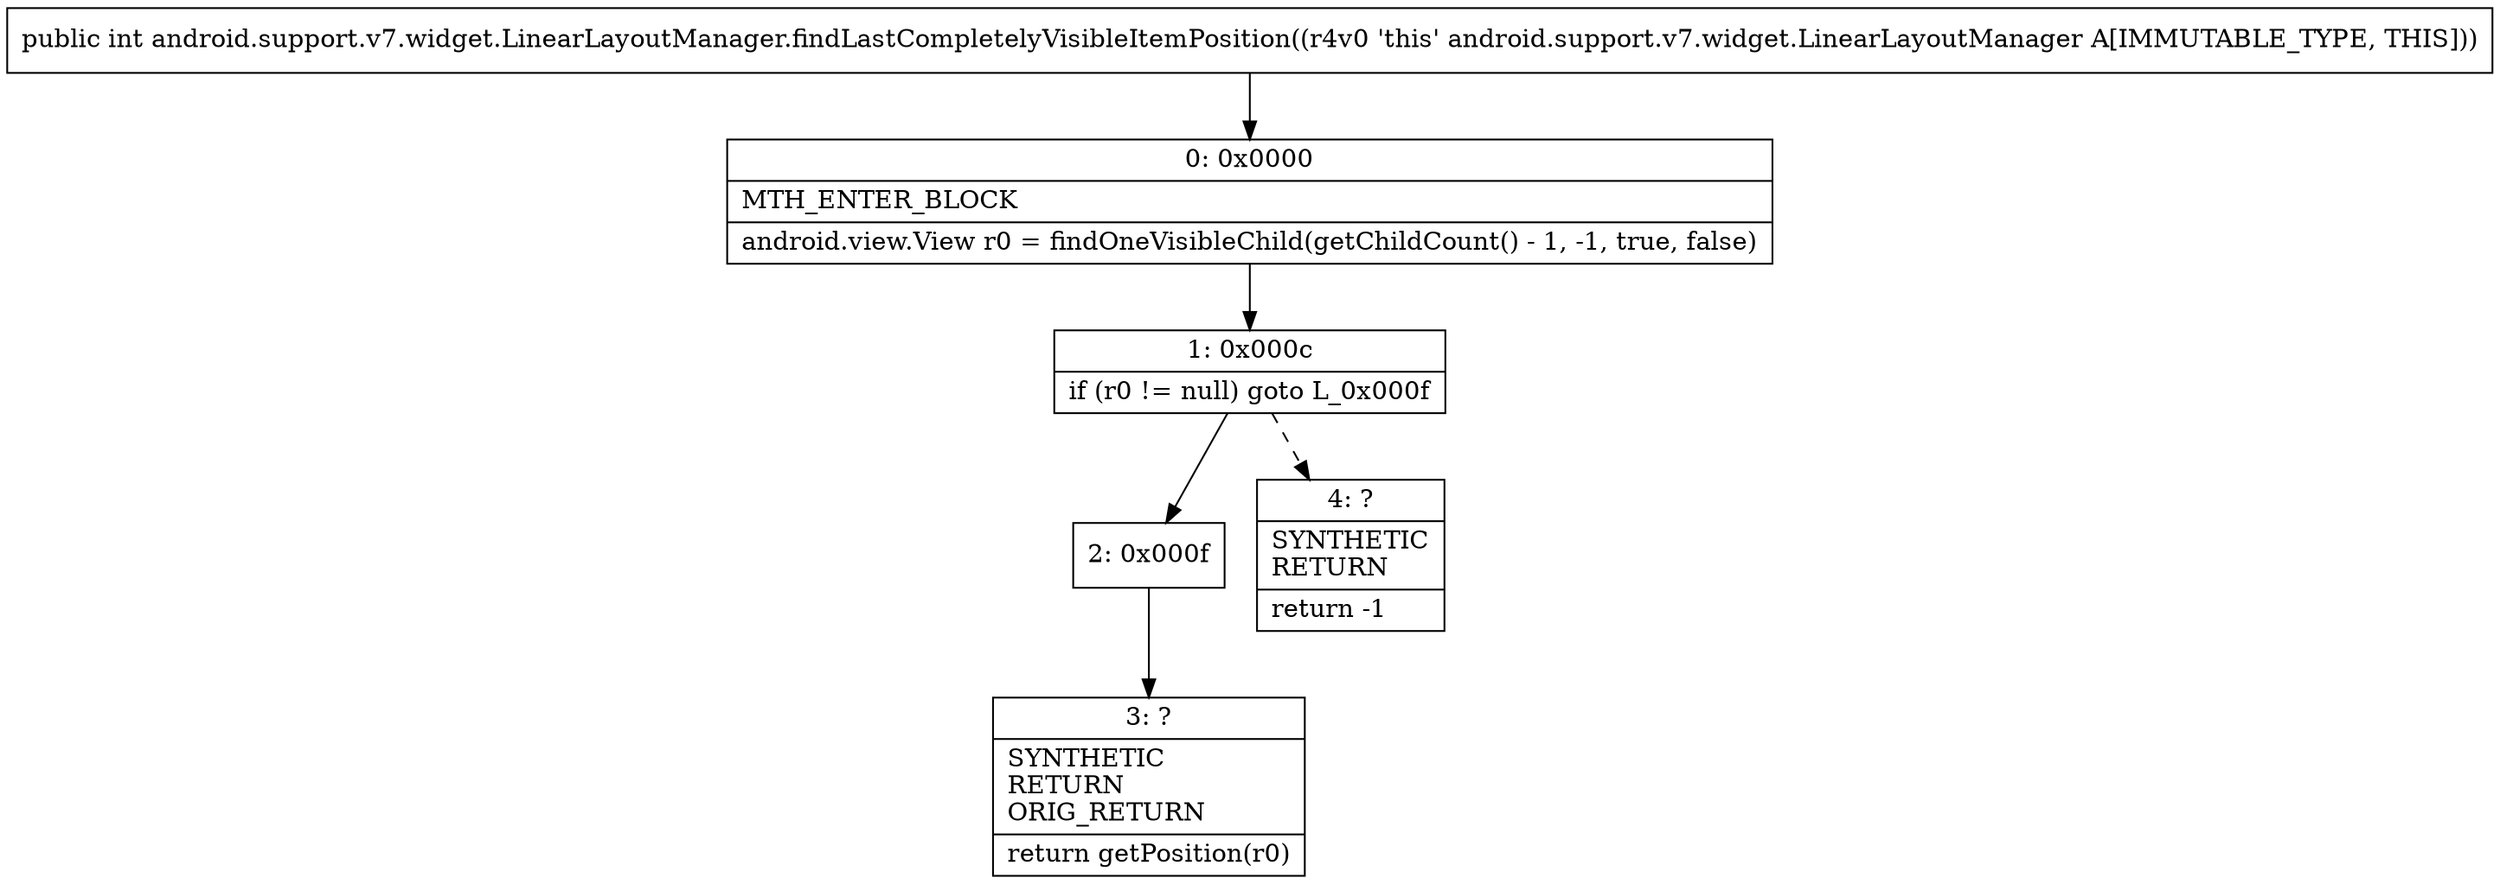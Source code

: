 digraph "CFG forandroid.support.v7.widget.LinearLayoutManager.findLastCompletelyVisibleItemPosition()I" {
Node_0 [shape=record,label="{0\:\ 0x0000|MTH_ENTER_BLOCK\l|android.view.View r0 = findOneVisibleChild(getChildCount() \- 1, \-1, true, false)\l}"];
Node_1 [shape=record,label="{1\:\ 0x000c|if (r0 != null) goto L_0x000f\l}"];
Node_2 [shape=record,label="{2\:\ 0x000f}"];
Node_3 [shape=record,label="{3\:\ ?|SYNTHETIC\lRETURN\lORIG_RETURN\l|return getPosition(r0)\l}"];
Node_4 [shape=record,label="{4\:\ ?|SYNTHETIC\lRETURN\l|return \-1\l}"];
MethodNode[shape=record,label="{public int android.support.v7.widget.LinearLayoutManager.findLastCompletelyVisibleItemPosition((r4v0 'this' android.support.v7.widget.LinearLayoutManager A[IMMUTABLE_TYPE, THIS])) }"];
MethodNode -> Node_0;
Node_0 -> Node_1;
Node_1 -> Node_2;
Node_1 -> Node_4[style=dashed];
Node_2 -> Node_3;
}

